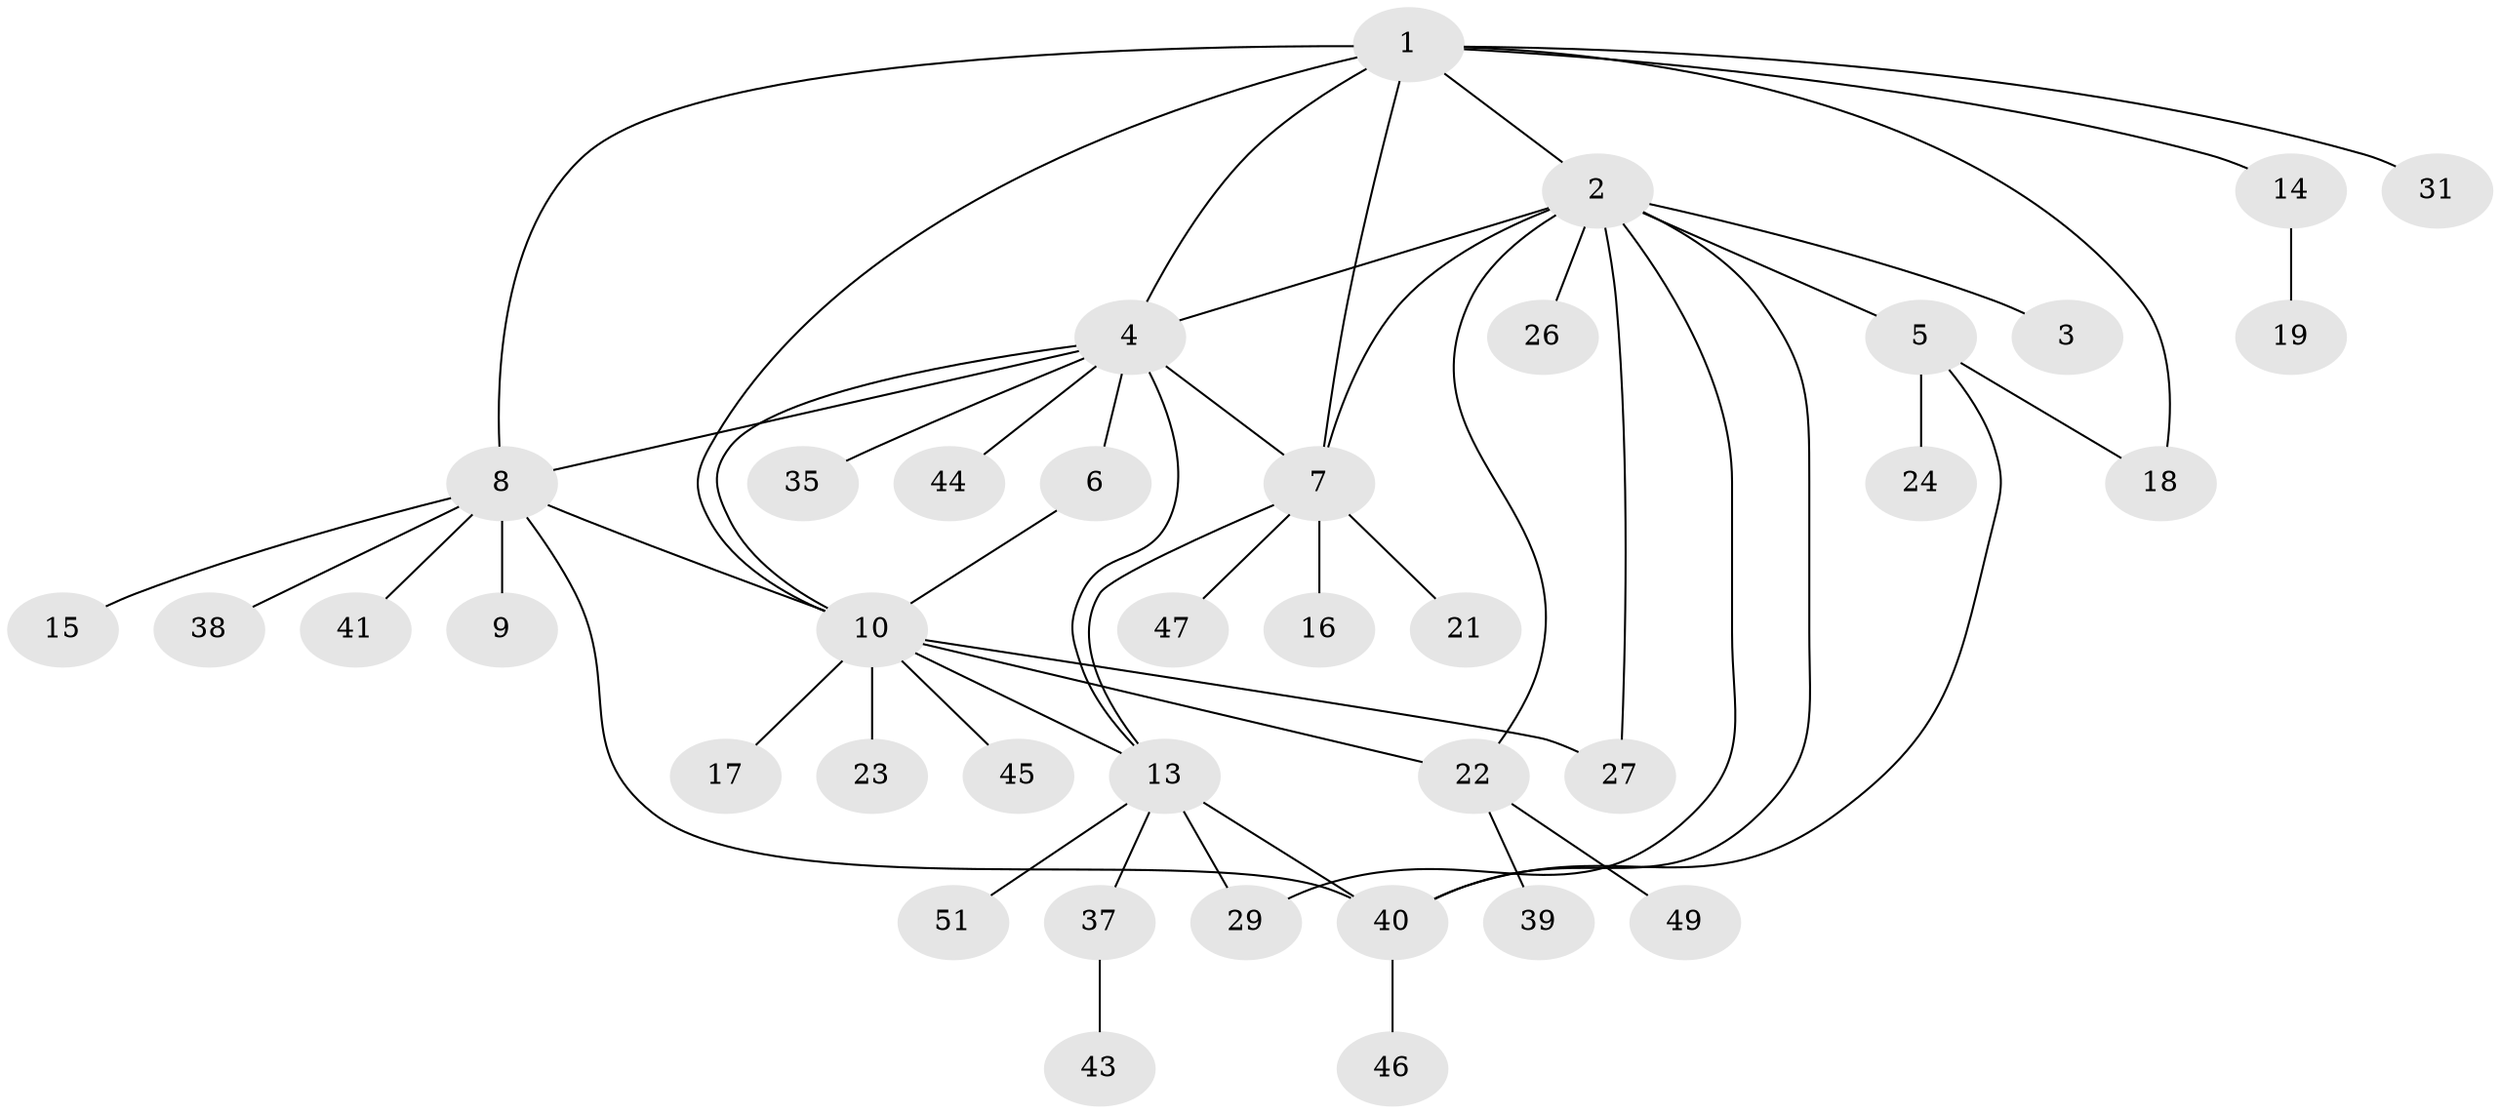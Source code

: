 // Generated by graph-tools (version 1.1) at 2025/51/02/27/25 19:51:55]
// undirected, 38 vertices, 53 edges
graph export_dot {
graph [start="1"]
  node [color=gray90,style=filled];
  1 [super="+20"];
  2 [super="+30"];
  3 [super="+32"];
  4 [super="+48"];
  5 [super="+42"];
  6 [super="+25"];
  7 [super="+34"];
  8 [super="+12"];
  9;
  10 [super="+11"];
  13 [super="+28"];
  14;
  15;
  16;
  17;
  18;
  19 [super="+33"];
  21;
  22 [super="+36"];
  23;
  24;
  26;
  27 [super="+52"];
  29;
  31;
  35;
  37;
  38;
  39;
  40 [super="+50"];
  41;
  43;
  44;
  45;
  46;
  47;
  49;
  51;
  1 -- 2;
  1 -- 7;
  1 -- 8;
  1 -- 10;
  1 -- 14;
  1 -- 18;
  1 -- 31;
  1 -- 4;
  2 -- 3;
  2 -- 4 [weight=2];
  2 -- 5 [weight=2];
  2 -- 7;
  2 -- 22;
  2 -- 26;
  2 -- 27;
  2 -- 29;
  2 -- 40;
  4 -- 6;
  4 -- 7;
  4 -- 10;
  4 -- 13;
  4 -- 35;
  4 -- 44;
  4 -- 8;
  5 -- 24;
  5 -- 40;
  5 -- 18;
  6 -- 10;
  7 -- 13;
  7 -- 16;
  7 -- 21;
  7 -- 47;
  8 -- 9;
  8 -- 15;
  8 -- 38;
  8 -- 41 [weight=2];
  8 -- 40;
  8 -- 10;
  10 -- 17;
  10 -- 22;
  10 -- 27;
  10 -- 13;
  10 -- 45;
  10 -- 23;
  13 -- 29;
  13 -- 37;
  13 -- 40;
  13 -- 51;
  14 -- 19;
  22 -- 39;
  22 -- 49;
  37 -- 43;
  40 -- 46;
}
